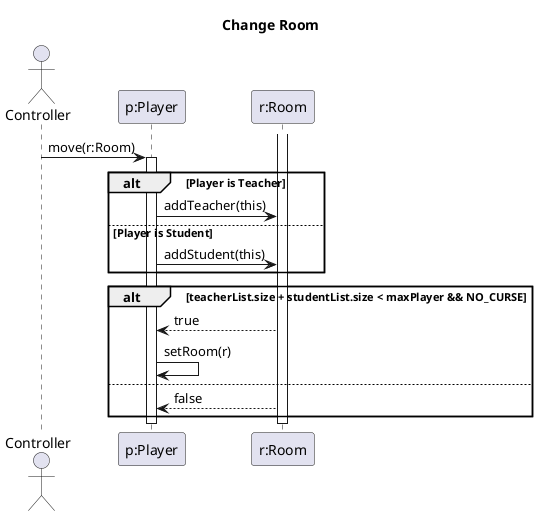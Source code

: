 @startuml character_move

title Change Room
actor Controller
participant "p:Player" as Player
participant "r:Room" as r

    Controller -> Player : move(r:Room)
    activate Player

    alt Player is Teacher
    Player -> r : addTeacher(this)
    else Player is Student
    Player -> r : addStudent(this)
    end

    activate r
    alt teacherList.size + studentList.size < maxPlayer && NO_CURSE
        r --> Player : true
        Player -> Player : setRoom(r)
    else
        r --> Player : false
    end
    deactivate r
deactivate Player

@enduml